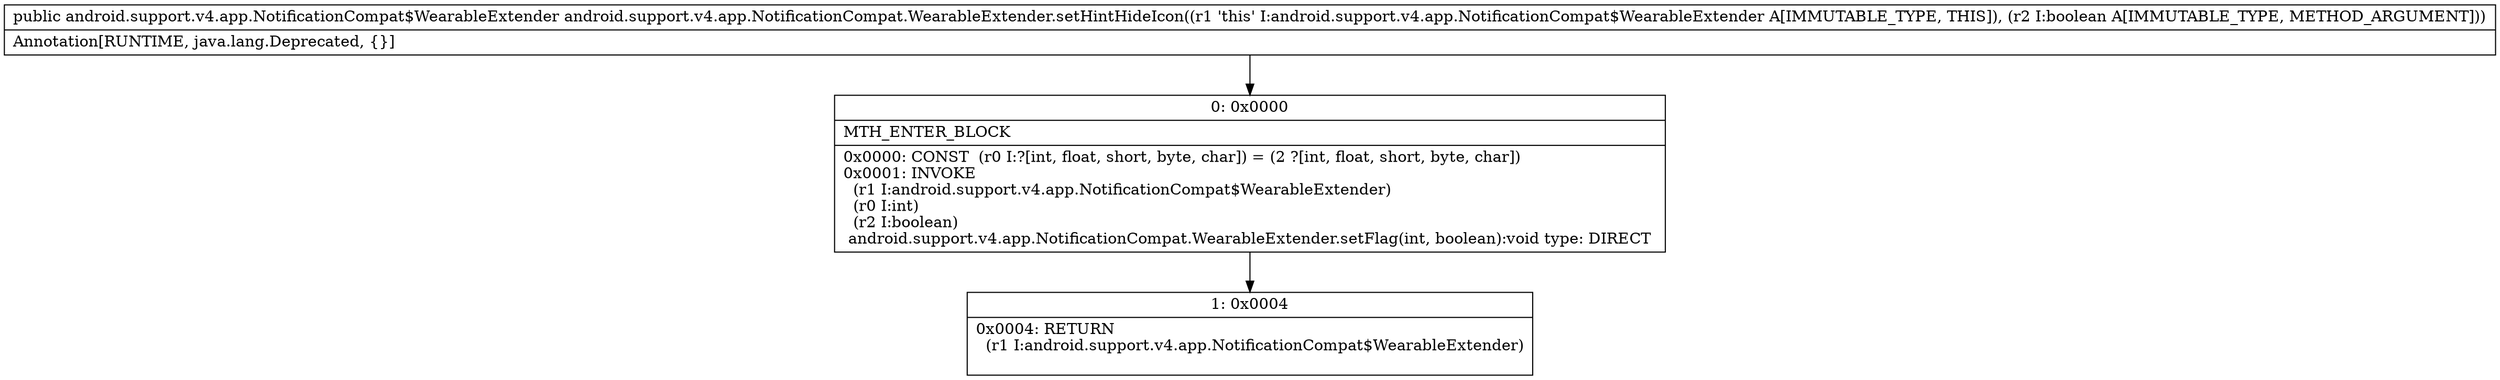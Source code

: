 digraph "CFG forandroid.support.v4.app.NotificationCompat.WearableExtender.setHintHideIcon(Z)Landroid\/support\/v4\/app\/NotificationCompat$WearableExtender;" {
Node_0 [shape=record,label="{0\:\ 0x0000|MTH_ENTER_BLOCK\l|0x0000: CONST  (r0 I:?[int, float, short, byte, char]) = (2 ?[int, float, short, byte, char]) \l0x0001: INVOKE  \l  (r1 I:android.support.v4.app.NotificationCompat$WearableExtender)\l  (r0 I:int)\l  (r2 I:boolean)\l android.support.v4.app.NotificationCompat.WearableExtender.setFlag(int, boolean):void type: DIRECT \l}"];
Node_1 [shape=record,label="{1\:\ 0x0004|0x0004: RETURN  \l  (r1 I:android.support.v4.app.NotificationCompat$WearableExtender)\l \l}"];
MethodNode[shape=record,label="{public android.support.v4.app.NotificationCompat$WearableExtender android.support.v4.app.NotificationCompat.WearableExtender.setHintHideIcon((r1 'this' I:android.support.v4.app.NotificationCompat$WearableExtender A[IMMUTABLE_TYPE, THIS]), (r2 I:boolean A[IMMUTABLE_TYPE, METHOD_ARGUMENT]))  | Annotation[RUNTIME, java.lang.Deprecated, \{\}]\l}"];
MethodNode -> Node_0;
Node_0 -> Node_1;
}

